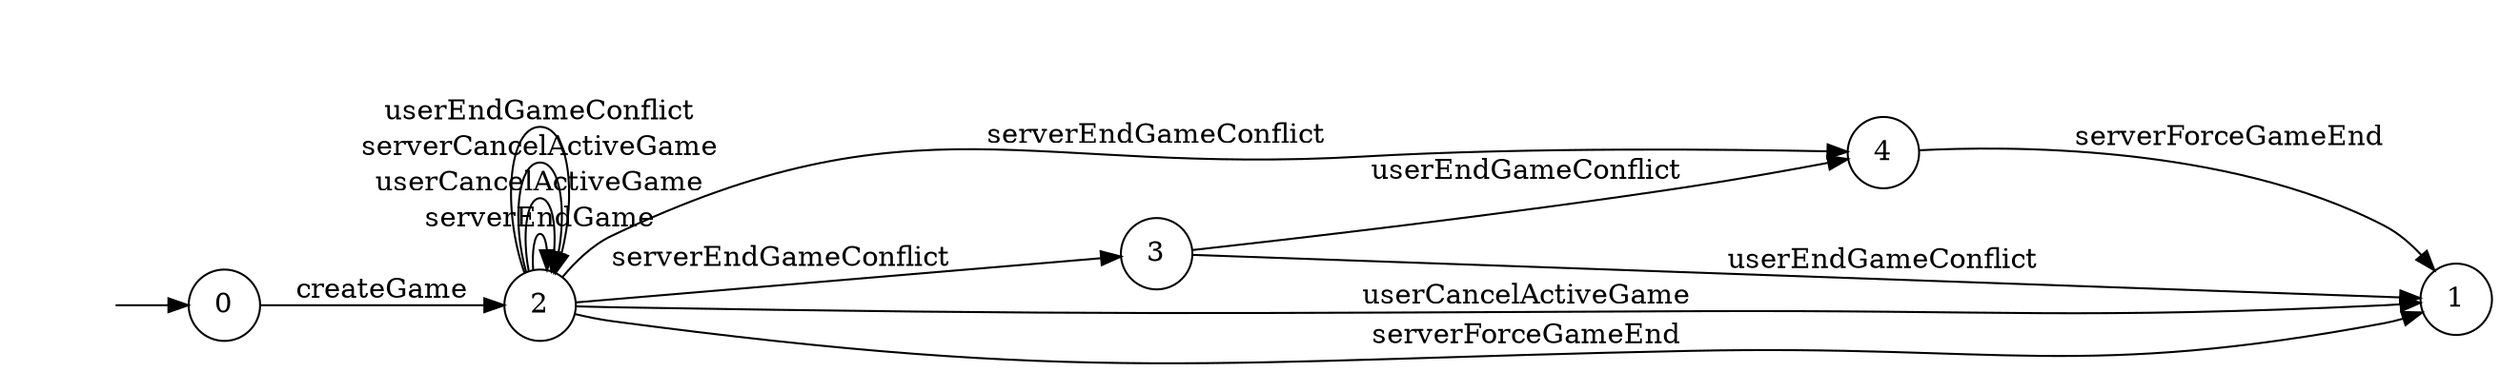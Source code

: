 digraph "/home/liuye/Project/InvConPlus/Dapp-Automata-data/result/model/0xeb6f4ec38a347110941e86e691c2ca03e271df3b/GameChannel/FSM-3" {
	graph [rankdir=LR]
	"" [label="" shape=plaintext]
	0 [label=0 shape=circle]
	2 [label=2 shape=circle]
	4 [label=4 shape=circle]
	3 [label=3 shape=circle]
	1 [label=1 shape=circle]
	"" -> 0 [label=""]
	0 -> 2 [label=createGame]
	2 -> 2 [label=serverEndGame]
	2 -> 1 [label=userCancelActiveGame]
	2 -> 2 [label=userCancelActiveGame]
	2 -> 2 [label=serverCancelActiveGame]
	2 -> 1 [label=serverForceGameEnd]
	2 -> 2 [label=userEndGameConflict]
	2 -> 4 [label=serverEndGameConflict]
	2 -> 3 [label=serverEndGameConflict]
	3 -> 4 [label=userEndGameConflict]
	3 -> 1 [label=userEndGameConflict]
	4 -> 1 [label=serverForceGameEnd]
}
